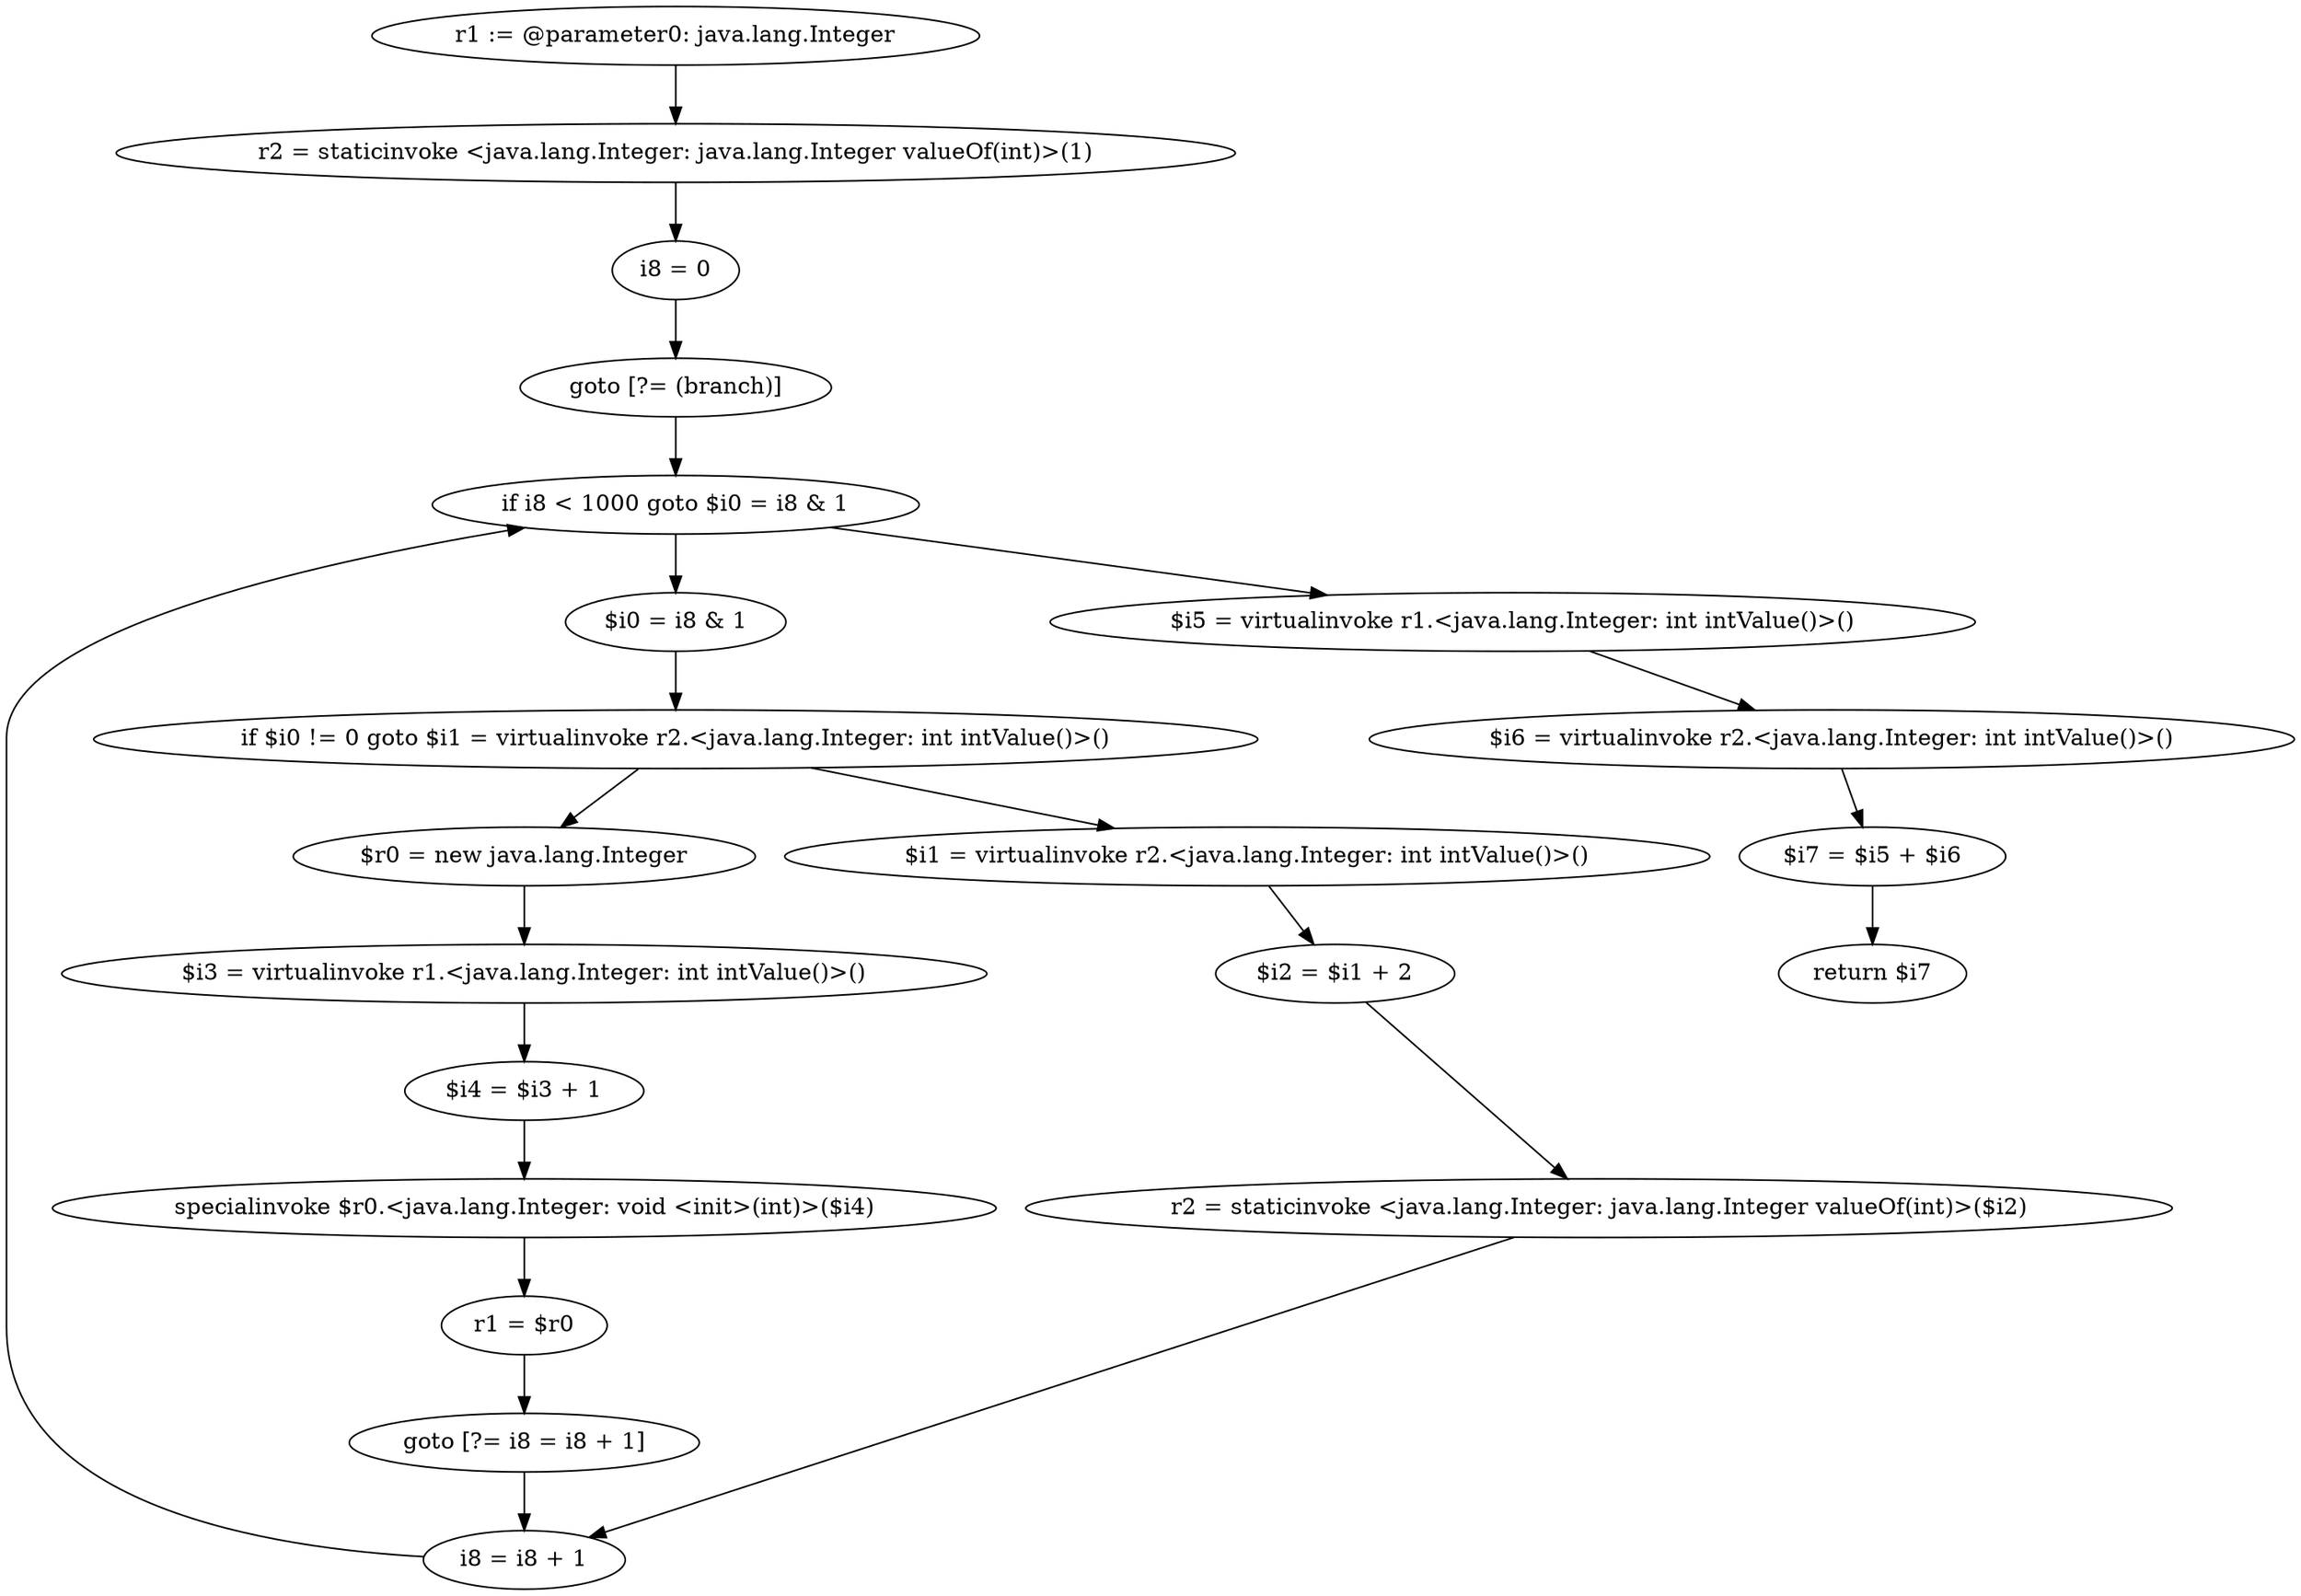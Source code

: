 digraph "unitGraph" {
    "r1 := @parameter0: java.lang.Integer"
    "r2 = staticinvoke <java.lang.Integer: java.lang.Integer valueOf(int)>(1)"
    "i8 = 0"
    "goto [?= (branch)]"
    "$i0 = i8 & 1"
    "if $i0 != 0 goto $i1 = virtualinvoke r2.<java.lang.Integer: int intValue()>()"
    "$r0 = new java.lang.Integer"
    "$i3 = virtualinvoke r1.<java.lang.Integer: int intValue()>()"
    "$i4 = $i3 + 1"
    "specialinvoke $r0.<java.lang.Integer: void <init>(int)>($i4)"
    "r1 = $r0"
    "goto [?= i8 = i8 + 1]"
    "$i1 = virtualinvoke r2.<java.lang.Integer: int intValue()>()"
    "$i2 = $i1 + 2"
    "r2 = staticinvoke <java.lang.Integer: java.lang.Integer valueOf(int)>($i2)"
    "i8 = i8 + 1"
    "if i8 < 1000 goto $i0 = i8 & 1"
    "$i5 = virtualinvoke r1.<java.lang.Integer: int intValue()>()"
    "$i6 = virtualinvoke r2.<java.lang.Integer: int intValue()>()"
    "$i7 = $i5 + $i6"
    "return $i7"
    "r1 := @parameter0: java.lang.Integer"->"r2 = staticinvoke <java.lang.Integer: java.lang.Integer valueOf(int)>(1)";
    "r2 = staticinvoke <java.lang.Integer: java.lang.Integer valueOf(int)>(1)"->"i8 = 0";
    "i8 = 0"->"goto [?= (branch)]";
    "goto [?= (branch)]"->"if i8 < 1000 goto $i0 = i8 & 1";
    "$i0 = i8 & 1"->"if $i0 != 0 goto $i1 = virtualinvoke r2.<java.lang.Integer: int intValue()>()";
    "if $i0 != 0 goto $i1 = virtualinvoke r2.<java.lang.Integer: int intValue()>()"->"$r0 = new java.lang.Integer";
    "if $i0 != 0 goto $i1 = virtualinvoke r2.<java.lang.Integer: int intValue()>()"->"$i1 = virtualinvoke r2.<java.lang.Integer: int intValue()>()";
    "$r0 = new java.lang.Integer"->"$i3 = virtualinvoke r1.<java.lang.Integer: int intValue()>()";
    "$i3 = virtualinvoke r1.<java.lang.Integer: int intValue()>()"->"$i4 = $i3 + 1";
    "$i4 = $i3 + 1"->"specialinvoke $r0.<java.lang.Integer: void <init>(int)>($i4)";
    "specialinvoke $r0.<java.lang.Integer: void <init>(int)>($i4)"->"r1 = $r0";
    "r1 = $r0"->"goto [?= i8 = i8 + 1]";
    "goto [?= i8 = i8 + 1]"->"i8 = i8 + 1";
    "$i1 = virtualinvoke r2.<java.lang.Integer: int intValue()>()"->"$i2 = $i1 + 2";
    "$i2 = $i1 + 2"->"r2 = staticinvoke <java.lang.Integer: java.lang.Integer valueOf(int)>($i2)";
    "r2 = staticinvoke <java.lang.Integer: java.lang.Integer valueOf(int)>($i2)"->"i8 = i8 + 1";
    "i8 = i8 + 1"->"if i8 < 1000 goto $i0 = i8 & 1";
    "if i8 < 1000 goto $i0 = i8 & 1"->"$i5 = virtualinvoke r1.<java.lang.Integer: int intValue()>()";
    "if i8 < 1000 goto $i0 = i8 & 1"->"$i0 = i8 & 1";
    "$i5 = virtualinvoke r1.<java.lang.Integer: int intValue()>()"->"$i6 = virtualinvoke r2.<java.lang.Integer: int intValue()>()";
    "$i6 = virtualinvoke r2.<java.lang.Integer: int intValue()>()"->"$i7 = $i5 + $i6";
    "$i7 = $i5 + $i6"->"return $i7";
}

